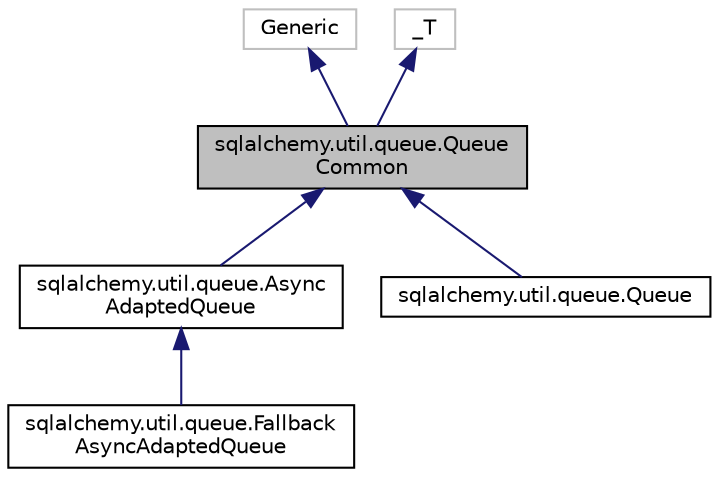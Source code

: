 digraph "sqlalchemy.util.queue.QueueCommon"
{
 // LATEX_PDF_SIZE
  edge [fontname="Helvetica",fontsize="10",labelfontname="Helvetica",labelfontsize="10"];
  node [fontname="Helvetica",fontsize="10",shape=record];
  Node1 [label="sqlalchemy.util.queue.Queue\lCommon",height=0.2,width=0.4,color="black", fillcolor="grey75", style="filled", fontcolor="black",tooltip=" "];
  Node2 -> Node1 [dir="back",color="midnightblue",fontsize="10",style="solid",fontname="Helvetica"];
  Node2 [label="Generic",height=0.2,width=0.4,color="grey75", fillcolor="white", style="filled",tooltip=" "];
  Node3 -> Node1 [dir="back",color="midnightblue",fontsize="10",style="solid",fontname="Helvetica"];
  Node3 [label="_T",height=0.2,width=0.4,color="grey75", fillcolor="white", style="filled",tooltip=" "];
  Node1 -> Node4 [dir="back",color="midnightblue",fontsize="10",style="solid",fontname="Helvetica"];
  Node4 [label="sqlalchemy.util.queue.Async\lAdaptedQueue",height=0.2,width=0.4,color="black", fillcolor="white", style="filled",URL="$classsqlalchemy_1_1util_1_1queue_1_1AsyncAdaptedQueue.html",tooltip=" "];
  Node4 -> Node5 [dir="back",color="midnightblue",fontsize="10",style="solid",fontname="Helvetica"];
  Node5 [label="sqlalchemy.util.queue.Fallback\lAsyncAdaptedQueue",height=0.2,width=0.4,color="black", fillcolor="white", style="filled",URL="$classsqlalchemy_1_1util_1_1queue_1_1FallbackAsyncAdaptedQueue.html",tooltip=" "];
  Node1 -> Node6 [dir="back",color="midnightblue",fontsize="10",style="solid",fontname="Helvetica"];
  Node6 [label="sqlalchemy.util.queue.Queue",height=0.2,width=0.4,color="black", fillcolor="white", style="filled",URL="$classsqlalchemy_1_1util_1_1queue_1_1Queue.html",tooltip=" "];
}
